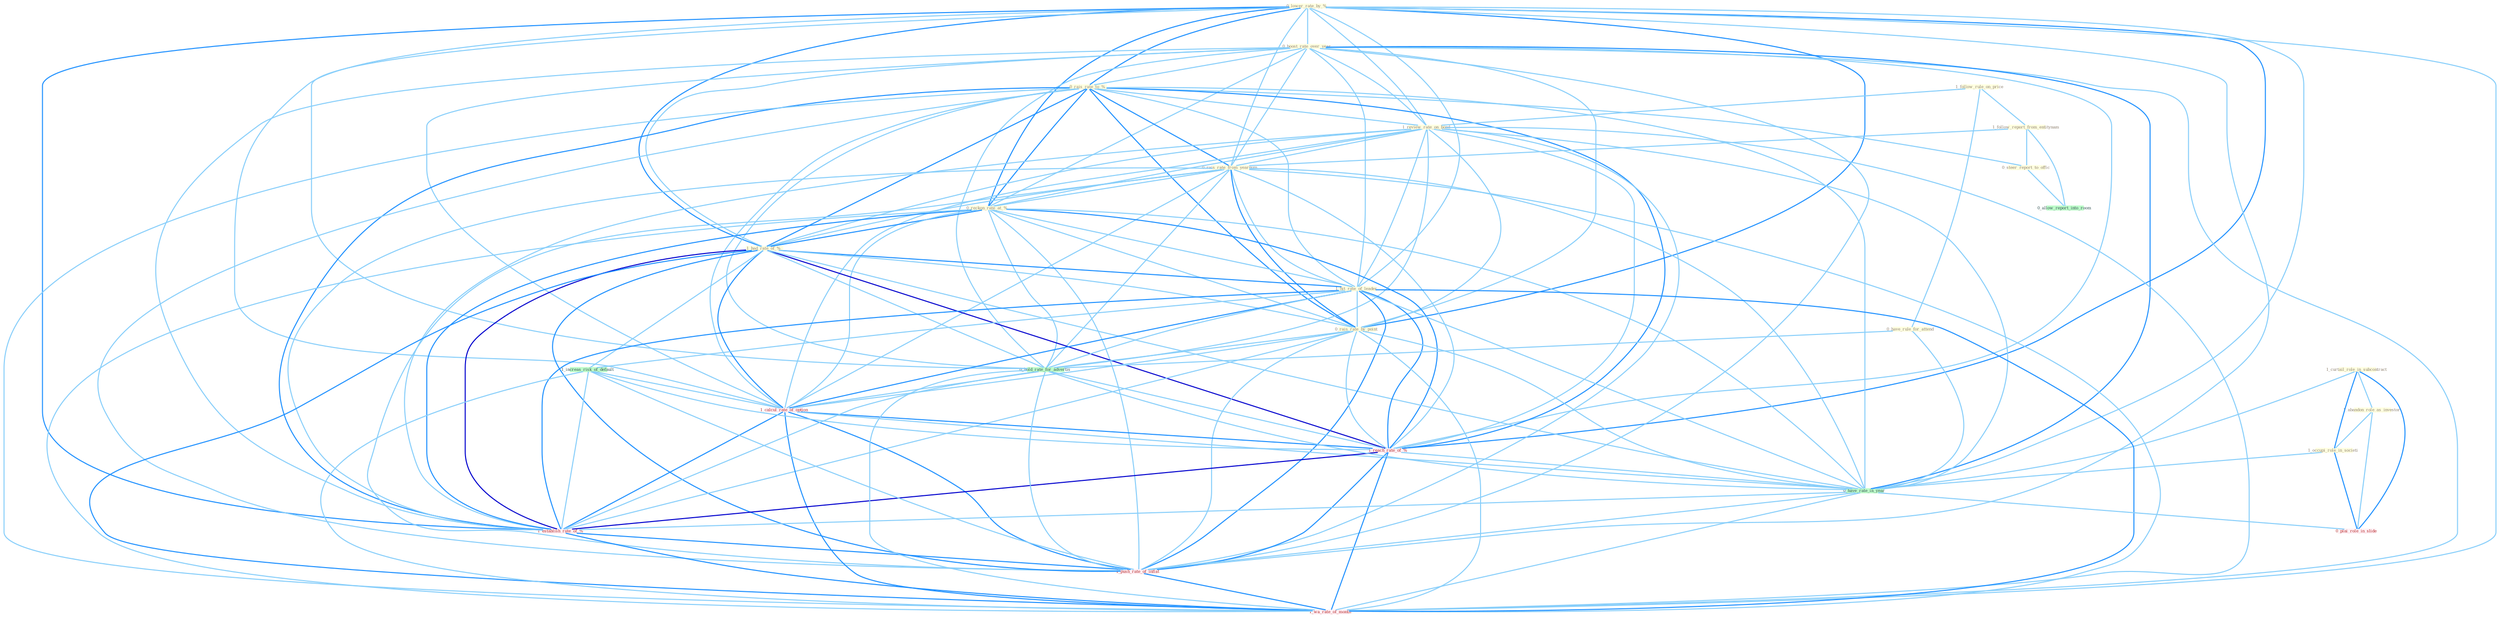 Graph G{ 
    node
    [shape=polygon,style=filled,width=.5,height=.06,color="#BDFCC9",fixedsize=true,fontsize=4,
    fontcolor="#2f4f4f"];
    {node
    [color="#ffffe0", fontcolor="#8b7d6b"] "0_lower_rate_by_% " "0_boost_rate_over_year " "1_curtail_role_in_subcontract " "0_rais_rate_to_% " "1_follow_rule_on_price " "1_follow_report_from_entitynam " "1_review_rate_on_bond " "0_rais_rate_from_yearnum " "1_abandon_role_as_investor " "0_reckon_rate_at_% " "1_occupi_role_in_societi " "1_had_rate_of_% " "1_hit_rate_of_leader " "0_steer_report_to_offic " "0_have_rule_for_attend " "0_rais_rate_by_point "}
{node [color="#fff0f5", fontcolor="#b22222"] "1_calcul_rate_of_option " "1_reach_rate_of_% " "1_establish_rate_of_% " "0_plai_role_in_slide " "1_push_rate_of_inflat " "1_wa_rate_of_month "}
edge [color="#B0E2FF"];

	"0_lower_rate_by_% " -- "0_boost_rate_over_year " [w="1", color="#87cefa" ];
	"0_lower_rate_by_% " -- "0_rais_rate_to_% " [w="2", color="#1e90ff" , len=0.8];
	"0_lower_rate_by_% " -- "1_review_rate_on_bond " [w="1", color="#87cefa" ];
	"0_lower_rate_by_% " -- "0_rais_rate_from_yearnum " [w="1", color="#87cefa" ];
	"0_lower_rate_by_% " -- "0_reckon_rate_at_% " [w="2", color="#1e90ff" , len=0.8];
	"0_lower_rate_by_% " -- "1_had_rate_of_% " [w="2", color="#1e90ff" , len=0.8];
	"0_lower_rate_by_% " -- "1_hit_rate_of_leader " [w="1", color="#87cefa" ];
	"0_lower_rate_by_% " -- "0_rais_rate_by_point " [w="2", color="#1e90ff" , len=0.8];
	"0_lower_rate_by_% " -- "0_hold_rate_for_advertis " [w="1", color="#87cefa" ];
	"0_lower_rate_by_% " -- "1_calcul_rate_of_option " [w="1", color="#87cefa" ];
	"0_lower_rate_by_% " -- "1_reach_rate_of_% " [w="2", color="#1e90ff" , len=0.8];
	"0_lower_rate_by_% " -- "0_have_rate_in_year " [w="1", color="#87cefa" ];
	"0_lower_rate_by_% " -- "1_establish_rate_of_% " [w="2", color="#1e90ff" , len=0.8];
	"0_lower_rate_by_% " -- "1_push_rate_of_inflat " [w="1", color="#87cefa" ];
	"0_lower_rate_by_% " -- "1_wa_rate_of_month " [w="1", color="#87cefa" ];
	"0_boost_rate_over_year " -- "0_rais_rate_to_% " [w="1", color="#87cefa" ];
	"0_boost_rate_over_year " -- "1_review_rate_on_bond " [w="1", color="#87cefa" ];
	"0_boost_rate_over_year " -- "0_rais_rate_from_yearnum " [w="1", color="#87cefa" ];
	"0_boost_rate_over_year " -- "0_reckon_rate_at_% " [w="1", color="#87cefa" ];
	"0_boost_rate_over_year " -- "1_had_rate_of_% " [w="1", color="#87cefa" ];
	"0_boost_rate_over_year " -- "1_hit_rate_of_leader " [w="1", color="#87cefa" ];
	"0_boost_rate_over_year " -- "0_rais_rate_by_point " [w="1", color="#87cefa" ];
	"0_boost_rate_over_year " -- "0_hold_rate_for_advertis " [w="1", color="#87cefa" ];
	"0_boost_rate_over_year " -- "1_calcul_rate_of_option " [w="1", color="#87cefa" ];
	"0_boost_rate_over_year " -- "1_reach_rate_of_% " [w="1", color="#87cefa" ];
	"0_boost_rate_over_year " -- "0_have_rate_in_year " [w="2", color="#1e90ff" , len=0.8];
	"0_boost_rate_over_year " -- "1_establish_rate_of_% " [w="1", color="#87cefa" ];
	"0_boost_rate_over_year " -- "1_push_rate_of_inflat " [w="1", color="#87cefa" ];
	"0_boost_rate_over_year " -- "1_wa_rate_of_month " [w="1", color="#87cefa" ];
	"1_curtail_role_in_subcontract " -- "1_abandon_role_as_investor " [w="1", color="#87cefa" ];
	"1_curtail_role_in_subcontract " -- "1_occupi_role_in_societi " [w="2", color="#1e90ff" , len=0.8];
	"1_curtail_role_in_subcontract " -- "0_have_rate_in_year " [w="1", color="#87cefa" ];
	"1_curtail_role_in_subcontract " -- "0_plai_role_in_slide " [w="2", color="#1e90ff" , len=0.8];
	"0_rais_rate_to_% " -- "1_review_rate_on_bond " [w="1", color="#87cefa" ];
	"0_rais_rate_to_% " -- "0_rais_rate_from_yearnum " [w="2", color="#1e90ff" , len=0.8];
	"0_rais_rate_to_% " -- "0_reckon_rate_at_% " [w="2", color="#1e90ff" , len=0.8];
	"0_rais_rate_to_% " -- "1_had_rate_of_% " [w="2", color="#1e90ff" , len=0.8];
	"0_rais_rate_to_% " -- "1_hit_rate_of_leader " [w="1", color="#87cefa" ];
	"0_rais_rate_to_% " -- "0_steer_report_to_offic " [w="1", color="#87cefa" ];
	"0_rais_rate_to_% " -- "0_rais_rate_by_point " [w="2", color="#1e90ff" , len=0.8];
	"0_rais_rate_to_% " -- "0_hold_rate_for_advertis " [w="1", color="#87cefa" ];
	"0_rais_rate_to_% " -- "1_calcul_rate_of_option " [w="1", color="#87cefa" ];
	"0_rais_rate_to_% " -- "1_reach_rate_of_% " [w="2", color="#1e90ff" , len=0.8];
	"0_rais_rate_to_% " -- "0_have_rate_in_year " [w="1", color="#87cefa" ];
	"0_rais_rate_to_% " -- "1_establish_rate_of_% " [w="2", color="#1e90ff" , len=0.8];
	"0_rais_rate_to_% " -- "1_push_rate_of_inflat " [w="1", color="#87cefa" ];
	"0_rais_rate_to_% " -- "1_wa_rate_of_month " [w="1", color="#87cefa" ];
	"1_follow_rule_on_price " -- "1_follow_report_from_entitynam " [w="1", color="#87cefa" ];
	"1_follow_rule_on_price " -- "1_review_rate_on_bond " [w="1", color="#87cefa" ];
	"1_follow_rule_on_price " -- "0_have_rule_for_attend " [w="1", color="#87cefa" ];
	"1_follow_report_from_entitynam " -- "0_rais_rate_from_yearnum " [w="1", color="#87cefa" ];
	"1_follow_report_from_entitynam " -- "0_steer_report_to_offic " [w="1", color="#87cefa" ];
	"1_follow_report_from_entitynam " -- "0_allow_report_into_room " [w="1", color="#87cefa" ];
	"1_review_rate_on_bond " -- "0_rais_rate_from_yearnum " [w="1", color="#87cefa" ];
	"1_review_rate_on_bond " -- "0_reckon_rate_at_% " [w="1", color="#87cefa" ];
	"1_review_rate_on_bond " -- "1_had_rate_of_% " [w="1", color="#87cefa" ];
	"1_review_rate_on_bond " -- "1_hit_rate_of_leader " [w="1", color="#87cefa" ];
	"1_review_rate_on_bond " -- "0_rais_rate_by_point " [w="1", color="#87cefa" ];
	"1_review_rate_on_bond " -- "0_hold_rate_for_advertis " [w="1", color="#87cefa" ];
	"1_review_rate_on_bond " -- "1_calcul_rate_of_option " [w="1", color="#87cefa" ];
	"1_review_rate_on_bond " -- "1_reach_rate_of_% " [w="1", color="#87cefa" ];
	"1_review_rate_on_bond " -- "0_have_rate_in_year " [w="1", color="#87cefa" ];
	"1_review_rate_on_bond " -- "1_establish_rate_of_% " [w="1", color="#87cefa" ];
	"1_review_rate_on_bond " -- "1_push_rate_of_inflat " [w="1", color="#87cefa" ];
	"1_review_rate_on_bond " -- "1_wa_rate_of_month " [w="1", color="#87cefa" ];
	"0_rais_rate_from_yearnum " -- "0_reckon_rate_at_% " [w="1", color="#87cefa" ];
	"0_rais_rate_from_yearnum " -- "1_had_rate_of_% " [w="1", color="#87cefa" ];
	"0_rais_rate_from_yearnum " -- "1_hit_rate_of_leader " [w="1", color="#87cefa" ];
	"0_rais_rate_from_yearnum " -- "0_rais_rate_by_point " [w="2", color="#1e90ff" , len=0.8];
	"0_rais_rate_from_yearnum " -- "0_hold_rate_for_advertis " [w="1", color="#87cefa" ];
	"0_rais_rate_from_yearnum " -- "1_calcul_rate_of_option " [w="1", color="#87cefa" ];
	"0_rais_rate_from_yearnum " -- "1_reach_rate_of_% " [w="1", color="#87cefa" ];
	"0_rais_rate_from_yearnum " -- "0_have_rate_in_year " [w="1", color="#87cefa" ];
	"0_rais_rate_from_yearnum " -- "1_establish_rate_of_% " [w="1", color="#87cefa" ];
	"0_rais_rate_from_yearnum " -- "1_push_rate_of_inflat " [w="1", color="#87cefa" ];
	"0_rais_rate_from_yearnum " -- "1_wa_rate_of_month " [w="1", color="#87cefa" ];
	"1_abandon_role_as_investor " -- "1_occupi_role_in_societi " [w="1", color="#87cefa" ];
	"1_abandon_role_as_investor " -- "0_plai_role_in_slide " [w="1", color="#87cefa" ];
	"0_reckon_rate_at_% " -- "1_had_rate_of_% " [w="2", color="#1e90ff" , len=0.8];
	"0_reckon_rate_at_% " -- "1_hit_rate_of_leader " [w="1", color="#87cefa" ];
	"0_reckon_rate_at_% " -- "0_rais_rate_by_point " [w="1", color="#87cefa" ];
	"0_reckon_rate_at_% " -- "0_hold_rate_for_advertis " [w="1", color="#87cefa" ];
	"0_reckon_rate_at_% " -- "1_calcul_rate_of_option " [w="1", color="#87cefa" ];
	"0_reckon_rate_at_% " -- "1_reach_rate_of_% " [w="2", color="#1e90ff" , len=0.8];
	"0_reckon_rate_at_% " -- "0_have_rate_in_year " [w="1", color="#87cefa" ];
	"0_reckon_rate_at_% " -- "1_establish_rate_of_% " [w="2", color="#1e90ff" , len=0.8];
	"0_reckon_rate_at_% " -- "1_push_rate_of_inflat " [w="1", color="#87cefa" ];
	"0_reckon_rate_at_% " -- "1_wa_rate_of_month " [w="1", color="#87cefa" ];
	"1_occupi_role_in_societi " -- "0_have_rate_in_year " [w="1", color="#87cefa" ];
	"1_occupi_role_in_societi " -- "0_plai_role_in_slide " [w="2", color="#1e90ff" , len=0.8];
	"1_had_rate_of_% " -- "1_hit_rate_of_leader " [w="2", color="#1e90ff" , len=0.8];
	"1_had_rate_of_% " -- "0_rais_rate_by_point " [w="1", color="#87cefa" ];
	"1_had_rate_of_% " -- "1_increas_risk_of_default " [w="1", color="#87cefa" ];
	"1_had_rate_of_% " -- "0_hold_rate_for_advertis " [w="1", color="#87cefa" ];
	"1_had_rate_of_% " -- "1_calcul_rate_of_option " [w="2", color="#1e90ff" , len=0.8];
	"1_had_rate_of_% " -- "1_reach_rate_of_% " [w="3", color="#0000cd" , len=0.6];
	"1_had_rate_of_% " -- "0_have_rate_in_year " [w="1", color="#87cefa" ];
	"1_had_rate_of_% " -- "1_establish_rate_of_% " [w="3", color="#0000cd" , len=0.6];
	"1_had_rate_of_% " -- "1_push_rate_of_inflat " [w="2", color="#1e90ff" , len=0.8];
	"1_had_rate_of_% " -- "1_wa_rate_of_month " [w="2", color="#1e90ff" , len=0.8];
	"1_hit_rate_of_leader " -- "0_rais_rate_by_point " [w="1", color="#87cefa" ];
	"1_hit_rate_of_leader " -- "1_increas_risk_of_default " [w="1", color="#87cefa" ];
	"1_hit_rate_of_leader " -- "0_hold_rate_for_advertis " [w="1", color="#87cefa" ];
	"1_hit_rate_of_leader " -- "1_calcul_rate_of_option " [w="2", color="#1e90ff" , len=0.8];
	"1_hit_rate_of_leader " -- "1_reach_rate_of_% " [w="2", color="#1e90ff" , len=0.8];
	"1_hit_rate_of_leader " -- "0_have_rate_in_year " [w="1", color="#87cefa" ];
	"1_hit_rate_of_leader " -- "1_establish_rate_of_% " [w="2", color="#1e90ff" , len=0.8];
	"1_hit_rate_of_leader " -- "1_push_rate_of_inflat " [w="2", color="#1e90ff" , len=0.8];
	"1_hit_rate_of_leader " -- "1_wa_rate_of_month " [w="2", color="#1e90ff" , len=0.8];
	"0_steer_report_to_offic " -- "0_allow_report_into_room " [w="1", color="#87cefa" ];
	"0_have_rule_for_attend " -- "0_hold_rate_for_advertis " [w="1", color="#87cefa" ];
	"0_have_rule_for_attend " -- "0_have_rate_in_year " [w="1", color="#87cefa" ];
	"0_rais_rate_by_point " -- "0_hold_rate_for_advertis " [w="1", color="#87cefa" ];
	"0_rais_rate_by_point " -- "1_calcul_rate_of_option " [w="1", color="#87cefa" ];
	"0_rais_rate_by_point " -- "1_reach_rate_of_% " [w="1", color="#87cefa" ];
	"0_rais_rate_by_point " -- "0_have_rate_in_year " [w="1", color="#87cefa" ];
	"0_rais_rate_by_point " -- "1_establish_rate_of_% " [w="1", color="#87cefa" ];
	"0_rais_rate_by_point " -- "1_push_rate_of_inflat " [w="1", color="#87cefa" ];
	"0_rais_rate_by_point " -- "1_wa_rate_of_month " [w="1", color="#87cefa" ];
	"1_increas_risk_of_default " -- "1_calcul_rate_of_option " [w="1", color="#87cefa" ];
	"1_increas_risk_of_default " -- "1_reach_rate_of_% " [w="1", color="#87cefa" ];
	"1_increas_risk_of_default " -- "1_establish_rate_of_% " [w="1", color="#87cefa" ];
	"1_increas_risk_of_default " -- "1_push_rate_of_inflat " [w="1", color="#87cefa" ];
	"1_increas_risk_of_default " -- "1_wa_rate_of_month " [w="1", color="#87cefa" ];
	"0_hold_rate_for_advertis " -- "1_calcul_rate_of_option " [w="1", color="#87cefa" ];
	"0_hold_rate_for_advertis " -- "1_reach_rate_of_% " [w="1", color="#87cefa" ];
	"0_hold_rate_for_advertis " -- "0_have_rate_in_year " [w="1", color="#87cefa" ];
	"0_hold_rate_for_advertis " -- "1_establish_rate_of_% " [w="1", color="#87cefa" ];
	"0_hold_rate_for_advertis " -- "1_push_rate_of_inflat " [w="1", color="#87cefa" ];
	"0_hold_rate_for_advertis " -- "1_wa_rate_of_month " [w="1", color="#87cefa" ];
	"1_calcul_rate_of_option " -- "1_reach_rate_of_% " [w="2", color="#1e90ff" , len=0.8];
	"1_calcul_rate_of_option " -- "0_have_rate_in_year " [w="1", color="#87cefa" ];
	"1_calcul_rate_of_option " -- "1_establish_rate_of_% " [w="2", color="#1e90ff" , len=0.8];
	"1_calcul_rate_of_option " -- "1_push_rate_of_inflat " [w="2", color="#1e90ff" , len=0.8];
	"1_calcul_rate_of_option " -- "1_wa_rate_of_month " [w="2", color="#1e90ff" , len=0.8];
	"1_reach_rate_of_% " -- "0_have_rate_in_year " [w="1", color="#87cefa" ];
	"1_reach_rate_of_% " -- "1_establish_rate_of_% " [w="3", color="#0000cd" , len=0.6];
	"1_reach_rate_of_% " -- "1_push_rate_of_inflat " [w="2", color="#1e90ff" , len=0.8];
	"1_reach_rate_of_% " -- "1_wa_rate_of_month " [w="2", color="#1e90ff" , len=0.8];
	"0_have_rate_in_year " -- "1_establish_rate_of_% " [w="1", color="#87cefa" ];
	"0_have_rate_in_year " -- "0_plai_role_in_slide " [w="1", color="#87cefa" ];
	"0_have_rate_in_year " -- "1_push_rate_of_inflat " [w="1", color="#87cefa" ];
	"0_have_rate_in_year " -- "1_wa_rate_of_month " [w="1", color="#87cefa" ];
	"1_establish_rate_of_% " -- "1_push_rate_of_inflat " [w="2", color="#1e90ff" , len=0.8];
	"1_establish_rate_of_% " -- "1_wa_rate_of_month " [w="2", color="#1e90ff" , len=0.8];
	"1_push_rate_of_inflat " -- "1_wa_rate_of_month " [w="2", color="#1e90ff" , len=0.8];
}